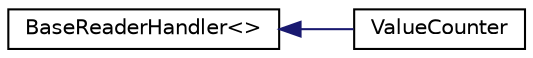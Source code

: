 digraph "Graphical Class Hierarchy"
{
  edge [fontname="Helvetica",fontsize="10",labelfontname="Helvetica",labelfontsize="10"];
  node [fontname="Helvetica",fontsize="10",shape=record];
  rankdir="LR";
  Node0 [label="BaseReaderHandler\<\>",height=0.2,width=0.4,color="black", fillcolor="white", style="filled",URL="$structBaseReaderHandler.html"];
  Node0 -> Node1 [dir="back",color="midnightblue",fontsize="10",style="solid",fontname="Helvetica"];
  Node1 [label="ValueCounter",height=0.2,width=0.4,color="black", fillcolor="white", style="filled",URL="$structValueCounter.html"];
}
